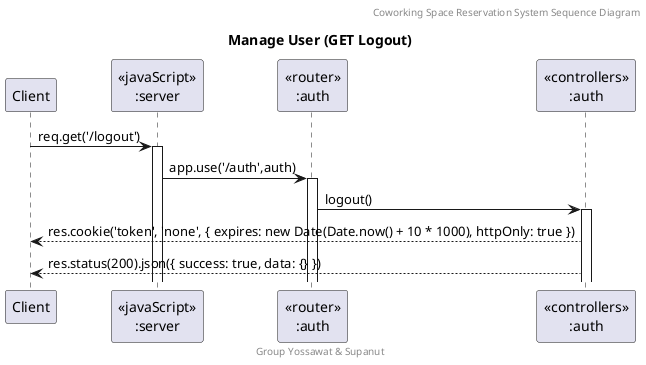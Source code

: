 @startuml Manage User (GET Logout)

header Coworking Space Reservation System Sequence Diagram
footer Group Yossawat & Supanut
title "Manage User (GET Logout)"

participant "Client" as client
participant "<<javaScript>>\n:server" as server
participant "<<router>>\n:auth" as routerAuth
participant "<<controllers>>\n:auth" as controllersAuth

client->server ++:req.get('/logout')
server->routerAuth ++:app.use('/auth',auth)
routerAuth->controllersAuth ++:logout()
controllersAuth-->client :res.cookie('token', 'none', { expires: new Date(Date.now() + 10 * 1000), httpOnly: true })
controllersAuth-->client :res.status(200).json({ success: true, data: {} })

